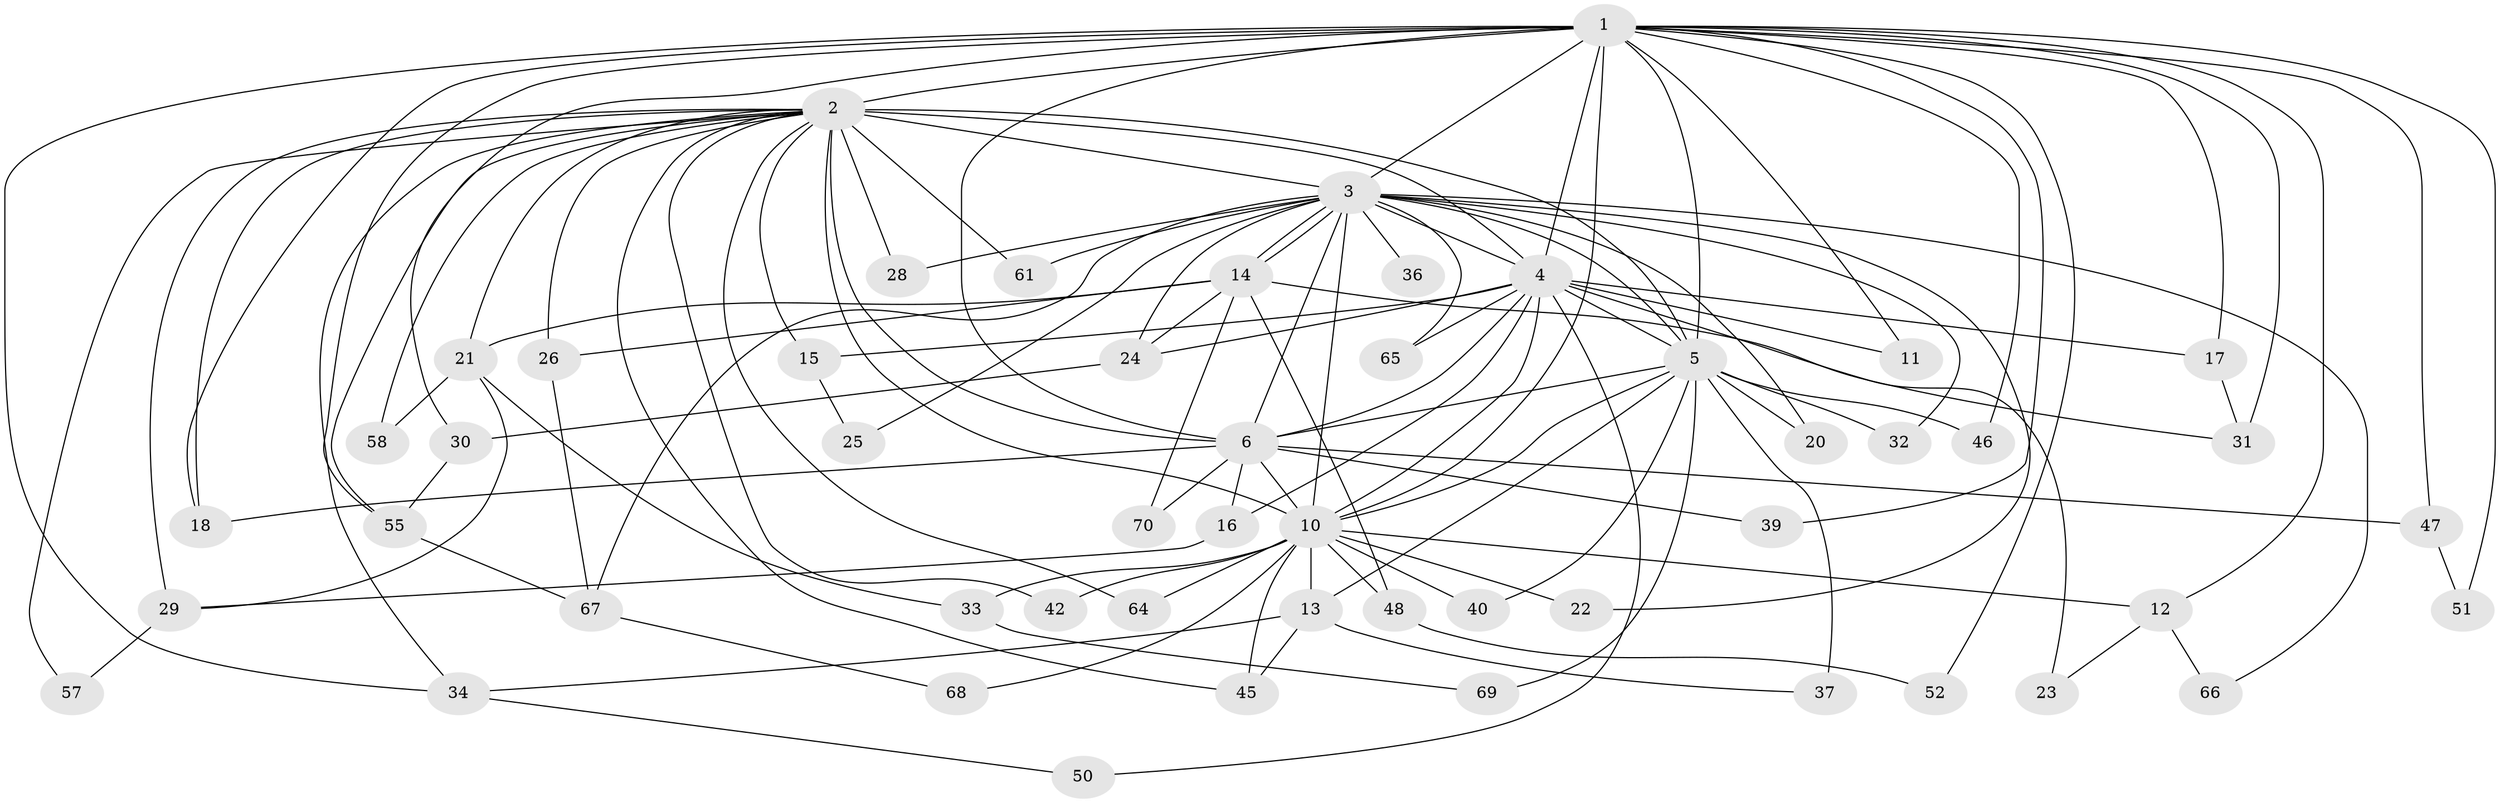 // original degree distribution, {15: 0.028169014084507043, 16: 0.04225352112676056, 19: 0.028169014084507043, 17: 0.014084507042253521, 18: 0.014084507042253521, 21: 0.014084507042253521, 2: 0.5070422535211268, 4: 0.056338028169014086, 5: 0.028169014084507043, 7: 0.014084507042253521, 3: 0.23943661971830985, 6: 0.014084507042253521}
// Generated by graph-tools (version 1.1) at 2025/41/03/06/25 10:41:38]
// undirected, 52 vertices, 118 edges
graph export_dot {
graph [start="1"]
  node [color=gray90,style=filled];
  1 [super="+7"];
  2 [super="+8"];
  3 [super="+9"];
  4 [super="+27"];
  5 [super="+49"];
  6 [super="+19"];
  10 [super="+38"];
  11;
  12;
  13 [super="+59"];
  14 [super="+44"];
  15;
  16;
  17;
  18 [super="+62"];
  20;
  21 [super="+60"];
  22;
  23 [super="+43"];
  24 [super="+63"];
  25;
  26;
  28;
  29 [super="+53"];
  30 [super="+56"];
  31 [super="+54"];
  32;
  33;
  34 [super="+35"];
  36;
  37;
  39;
  40 [super="+41"];
  42;
  45;
  46;
  47;
  48;
  50;
  51;
  52;
  55;
  57;
  58;
  61;
  64;
  65;
  66;
  67 [super="+71"];
  68;
  69;
  70;
  1 -- 2 [weight=4];
  1 -- 3 [weight=4];
  1 -- 4 [weight=2];
  1 -- 5 [weight=2];
  1 -- 6 [weight=2];
  1 -- 10 [weight=2];
  1 -- 18;
  1 -- 30;
  1 -- 39;
  1 -- 47;
  1 -- 55;
  1 -- 11;
  1 -- 12;
  1 -- 46;
  1 -- 17;
  1 -- 51;
  1 -- 52;
  1 -- 31;
  1 -- 34;
  2 -- 3 [weight=4];
  2 -- 4 [weight=2];
  2 -- 5 [weight=3];
  2 -- 6 [weight=2];
  2 -- 10 [weight=2];
  2 -- 15;
  2 -- 28;
  2 -- 29;
  2 -- 42;
  2 -- 45;
  2 -- 58;
  2 -- 64;
  2 -- 21;
  2 -- 26;
  2 -- 34;
  2 -- 55;
  2 -- 57;
  2 -- 61;
  2 -- 18;
  3 -- 4 [weight=2];
  3 -- 5 [weight=2];
  3 -- 6 [weight=2];
  3 -- 10 [weight=3];
  3 -- 14;
  3 -- 14;
  3 -- 20;
  3 -- 22;
  3 -- 25;
  3 -- 32;
  3 -- 36 [weight=2];
  3 -- 65;
  3 -- 66;
  3 -- 67;
  3 -- 24 [weight=2];
  3 -- 28;
  3 -- 61;
  4 -- 5;
  4 -- 6;
  4 -- 10 [weight=2];
  4 -- 11;
  4 -- 15;
  4 -- 16;
  4 -- 17;
  4 -- 23 [weight=2];
  4 -- 24;
  4 -- 50;
  4 -- 65;
  5 -- 6;
  5 -- 10;
  5 -- 13;
  5 -- 20;
  5 -- 32;
  5 -- 37;
  5 -- 46;
  5 -- 69;
  5 -- 40;
  6 -- 10;
  6 -- 16;
  6 -- 18;
  6 -- 39;
  6 -- 47;
  6 -- 70;
  10 -- 12;
  10 -- 13;
  10 -- 22;
  10 -- 33;
  10 -- 40 [weight=2];
  10 -- 42;
  10 -- 45;
  10 -- 48;
  10 -- 64;
  10 -- 68;
  12 -- 23;
  12 -- 66;
  13 -- 34;
  13 -- 37;
  13 -- 45;
  14 -- 26;
  14 -- 31;
  14 -- 48;
  14 -- 70;
  14 -- 24;
  14 -- 21;
  15 -- 25;
  16 -- 29;
  17 -- 31;
  21 -- 29;
  21 -- 33;
  21 -- 58;
  24 -- 30;
  26 -- 67;
  29 -- 57;
  30 -- 55;
  33 -- 69;
  34 -- 50;
  47 -- 51;
  48 -- 52;
  55 -- 67;
  67 -- 68;
}
